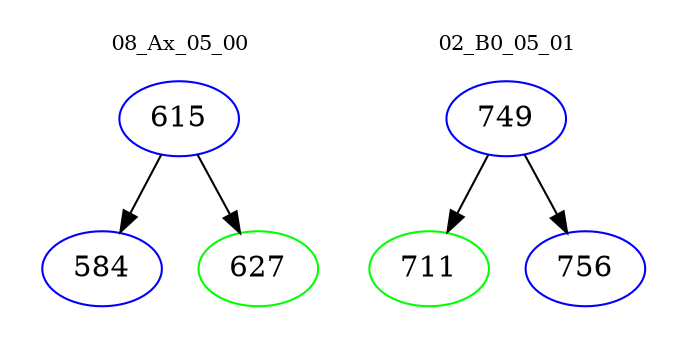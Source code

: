digraph{
subgraph cluster_0 {
color = white
label = "08_Ax_05_00";
fontsize=10;
T0_615 [label="615", color="blue"]
T0_615 -> T0_584 [color="black"]
T0_584 [label="584", color="blue"]
T0_615 -> T0_627 [color="black"]
T0_627 [label="627", color="green"]
}
subgraph cluster_1 {
color = white
label = "02_B0_05_01";
fontsize=10;
T1_749 [label="749", color="blue"]
T1_749 -> T1_711 [color="black"]
T1_711 [label="711", color="green"]
T1_749 -> T1_756 [color="black"]
T1_756 [label="756", color="blue"]
}
}
